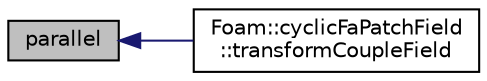digraph "parallel"
{
  bgcolor="transparent";
  edge [fontname="Helvetica",fontsize="10",labelfontname="Helvetica",labelfontsize="10"];
  node [fontname="Helvetica",fontsize="10",shape=record];
  rankdir="LR";
  Node1 [label="parallel",height=0.2,width=0.4,color="black", fillcolor="grey75", style="filled" fontcolor="black"];
  Node1 -> Node2 [dir="back",color="midnightblue",fontsize="10",style="solid",fontname="Helvetica"];
  Node2 [label="Foam::cyclicFaPatchField\l::transformCoupleField",height=0.2,width=0.4,color="black",URL="$classFoam_1_1cyclicFaPatchField.html#a7d9c7872351bd9de92ac6630facee31b",tooltip="Transform neighbour field. "];
}
